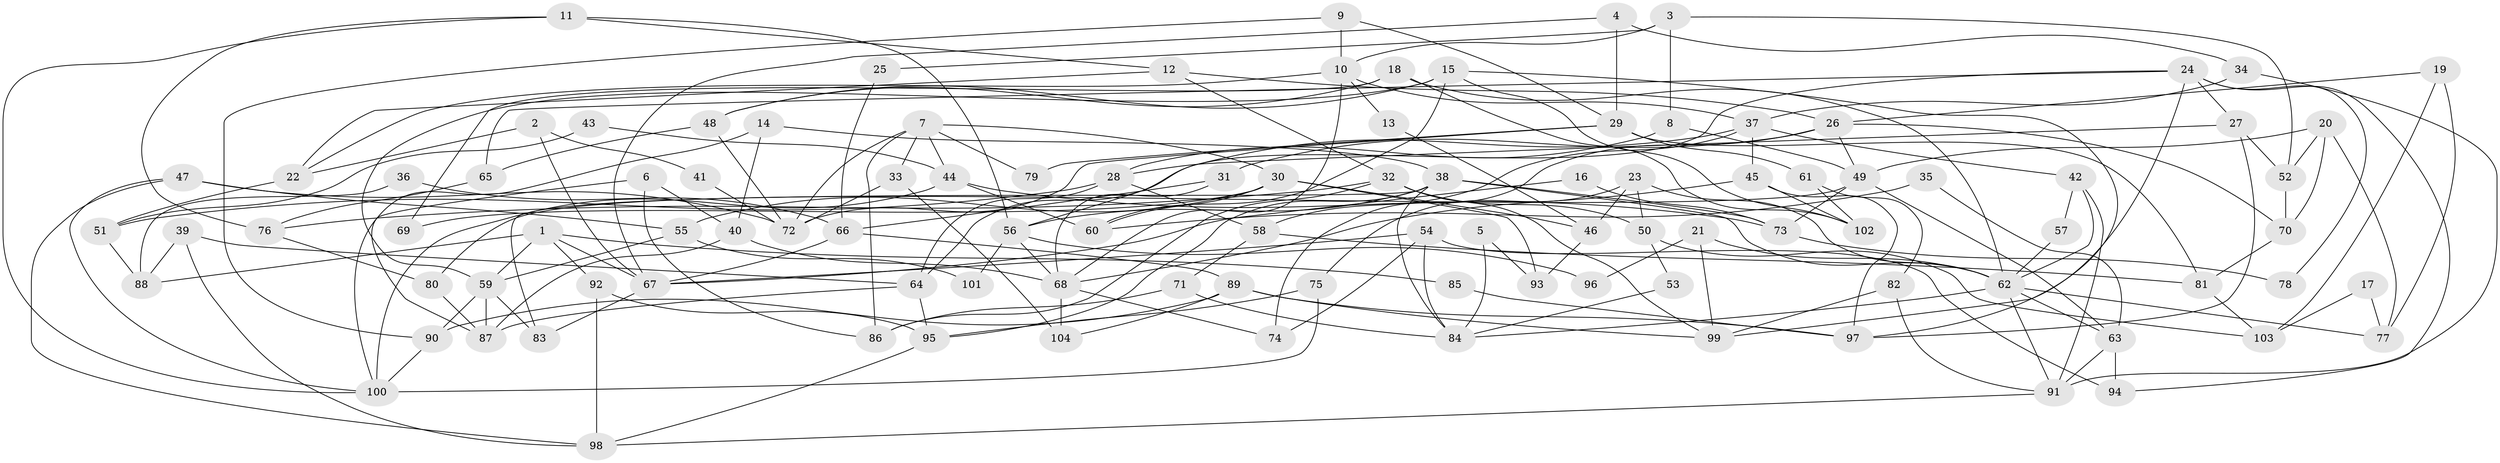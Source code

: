 // Generated by graph-tools (version 1.1) at 2025/50/03/09/25 03:50:04]
// undirected, 104 vertices, 208 edges
graph export_dot {
graph [start="1"]
  node [color=gray90,style=filled];
  1;
  2;
  3;
  4;
  5;
  6;
  7;
  8;
  9;
  10;
  11;
  12;
  13;
  14;
  15;
  16;
  17;
  18;
  19;
  20;
  21;
  22;
  23;
  24;
  25;
  26;
  27;
  28;
  29;
  30;
  31;
  32;
  33;
  34;
  35;
  36;
  37;
  38;
  39;
  40;
  41;
  42;
  43;
  44;
  45;
  46;
  47;
  48;
  49;
  50;
  51;
  52;
  53;
  54;
  55;
  56;
  57;
  58;
  59;
  60;
  61;
  62;
  63;
  64;
  65;
  66;
  67;
  68;
  69;
  70;
  71;
  72;
  73;
  74;
  75;
  76;
  77;
  78;
  79;
  80;
  81;
  82;
  83;
  84;
  85;
  86;
  87;
  88;
  89;
  90;
  91;
  92;
  93;
  94;
  95;
  96;
  97;
  98;
  99;
  100;
  101;
  102;
  103;
  104;
  1 -- 92;
  1 -- 88;
  1 -- 59;
  1 -- 67;
  1 -- 85;
  2 -- 22;
  2 -- 67;
  2 -- 41;
  3 -- 10;
  3 -- 52;
  3 -- 8;
  3 -- 25;
  4 -- 67;
  4 -- 29;
  4 -- 34;
  5 -- 84;
  5 -- 93;
  6 -- 40;
  6 -- 86;
  6 -- 100;
  7 -- 86;
  7 -- 33;
  7 -- 30;
  7 -- 44;
  7 -- 72;
  7 -- 79;
  8 -- 49;
  8 -- 28;
  9 -- 90;
  9 -- 10;
  9 -- 29;
  10 -- 68;
  10 -- 37;
  10 -- 13;
  10 -- 22;
  11 -- 56;
  11 -- 100;
  11 -- 12;
  11 -- 76;
  12 -- 26;
  12 -- 22;
  12 -- 32;
  13 -- 46;
  14 -- 40;
  14 -- 38;
  14 -- 87;
  15 -- 102;
  15 -- 59;
  15 -- 48;
  15 -- 60;
  15 -- 97;
  16 -- 73;
  16 -- 67;
  17 -- 77;
  17 -- 103;
  18 -- 62;
  18 -- 102;
  18 -- 48;
  18 -- 69;
  19 -- 77;
  19 -- 26;
  19 -- 103;
  20 -- 70;
  20 -- 52;
  20 -- 49;
  20 -- 77;
  21 -- 99;
  21 -- 62;
  21 -- 96;
  22 -- 51;
  23 -- 75;
  23 -- 62;
  23 -- 46;
  23 -- 50;
  24 -- 65;
  24 -- 27;
  24 -- 56;
  24 -- 78;
  24 -- 94;
  24 -- 99;
  25 -- 66;
  26 -- 31;
  26 -- 49;
  26 -- 70;
  26 -- 74;
  27 -- 28;
  27 -- 97;
  27 -- 52;
  28 -- 58;
  28 -- 51;
  28 -- 64;
  29 -- 72;
  29 -- 61;
  29 -- 79;
  29 -- 81;
  30 -- 60;
  30 -- 46;
  30 -- 55;
  30 -- 69;
  30 -- 93;
  31 -- 66;
  31 -- 68;
  32 -- 76;
  32 -- 50;
  32 -- 86;
  32 -- 99;
  33 -- 72;
  33 -- 104;
  34 -- 91;
  34 -- 37;
  35 -- 63;
  35 -- 60;
  36 -- 66;
  36 -- 88;
  37 -- 64;
  37 -- 42;
  37 -- 45;
  37 -- 58;
  38 -- 62;
  38 -- 73;
  38 -- 56;
  38 -- 83;
  38 -- 84;
  38 -- 95;
  39 -- 98;
  39 -- 64;
  39 -- 88;
  40 -- 87;
  40 -- 68;
  41 -- 72;
  42 -- 91;
  42 -- 57;
  42 -- 62;
  43 -- 44;
  43 -- 51;
  44 -- 100;
  44 -- 60;
  44 -- 73;
  45 -- 68;
  45 -- 97;
  45 -- 102;
  46 -- 93;
  47 -- 72;
  47 -- 55;
  47 -- 98;
  47 -- 100;
  48 -- 65;
  48 -- 72;
  49 -- 63;
  49 -- 73;
  49 -- 80;
  50 -- 53;
  50 -- 103;
  51 -- 88;
  52 -- 70;
  53 -- 84;
  54 -- 84;
  54 -- 67;
  54 -- 74;
  54 -- 94;
  55 -- 59;
  55 -- 101;
  56 -- 68;
  56 -- 96;
  56 -- 101;
  57 -- 62;
  58 -- 81;
  58 -- 71;
  59 -- 90;
  59 -- 83;
  59 -- 87;
  61 -- 82;
  61 -- 102;
  62 -- 91;
  62 -- 63;
  62 -- 77;
  62 -- 84;
  63 -- 94;
  63 -- 91;
  64 -- 87;
  64 -- 95;
  65 -- 76;
  66 -- 89;
  66 -- 67;
  67 -- 83;
  68 -- 74;
  68 -- 104;
  70 -- 81;
  71 -- 84;
  71 -- 86;
  73 -- 78;
  75 -- 95;
  75 -- 100;
  76 -- 80;
  80 -- 87;
  81 -- 103;
  82 -- 91;
  82 -- 99;
  85 -- 97;
  89 -- 97;
  89 -- 99;
  89 -- 90;
  89 -- 104;
  90 -- 100;
  91 -- 98;
  92 -- 95;
  92 -- 98;
  95 -- 98;
}
